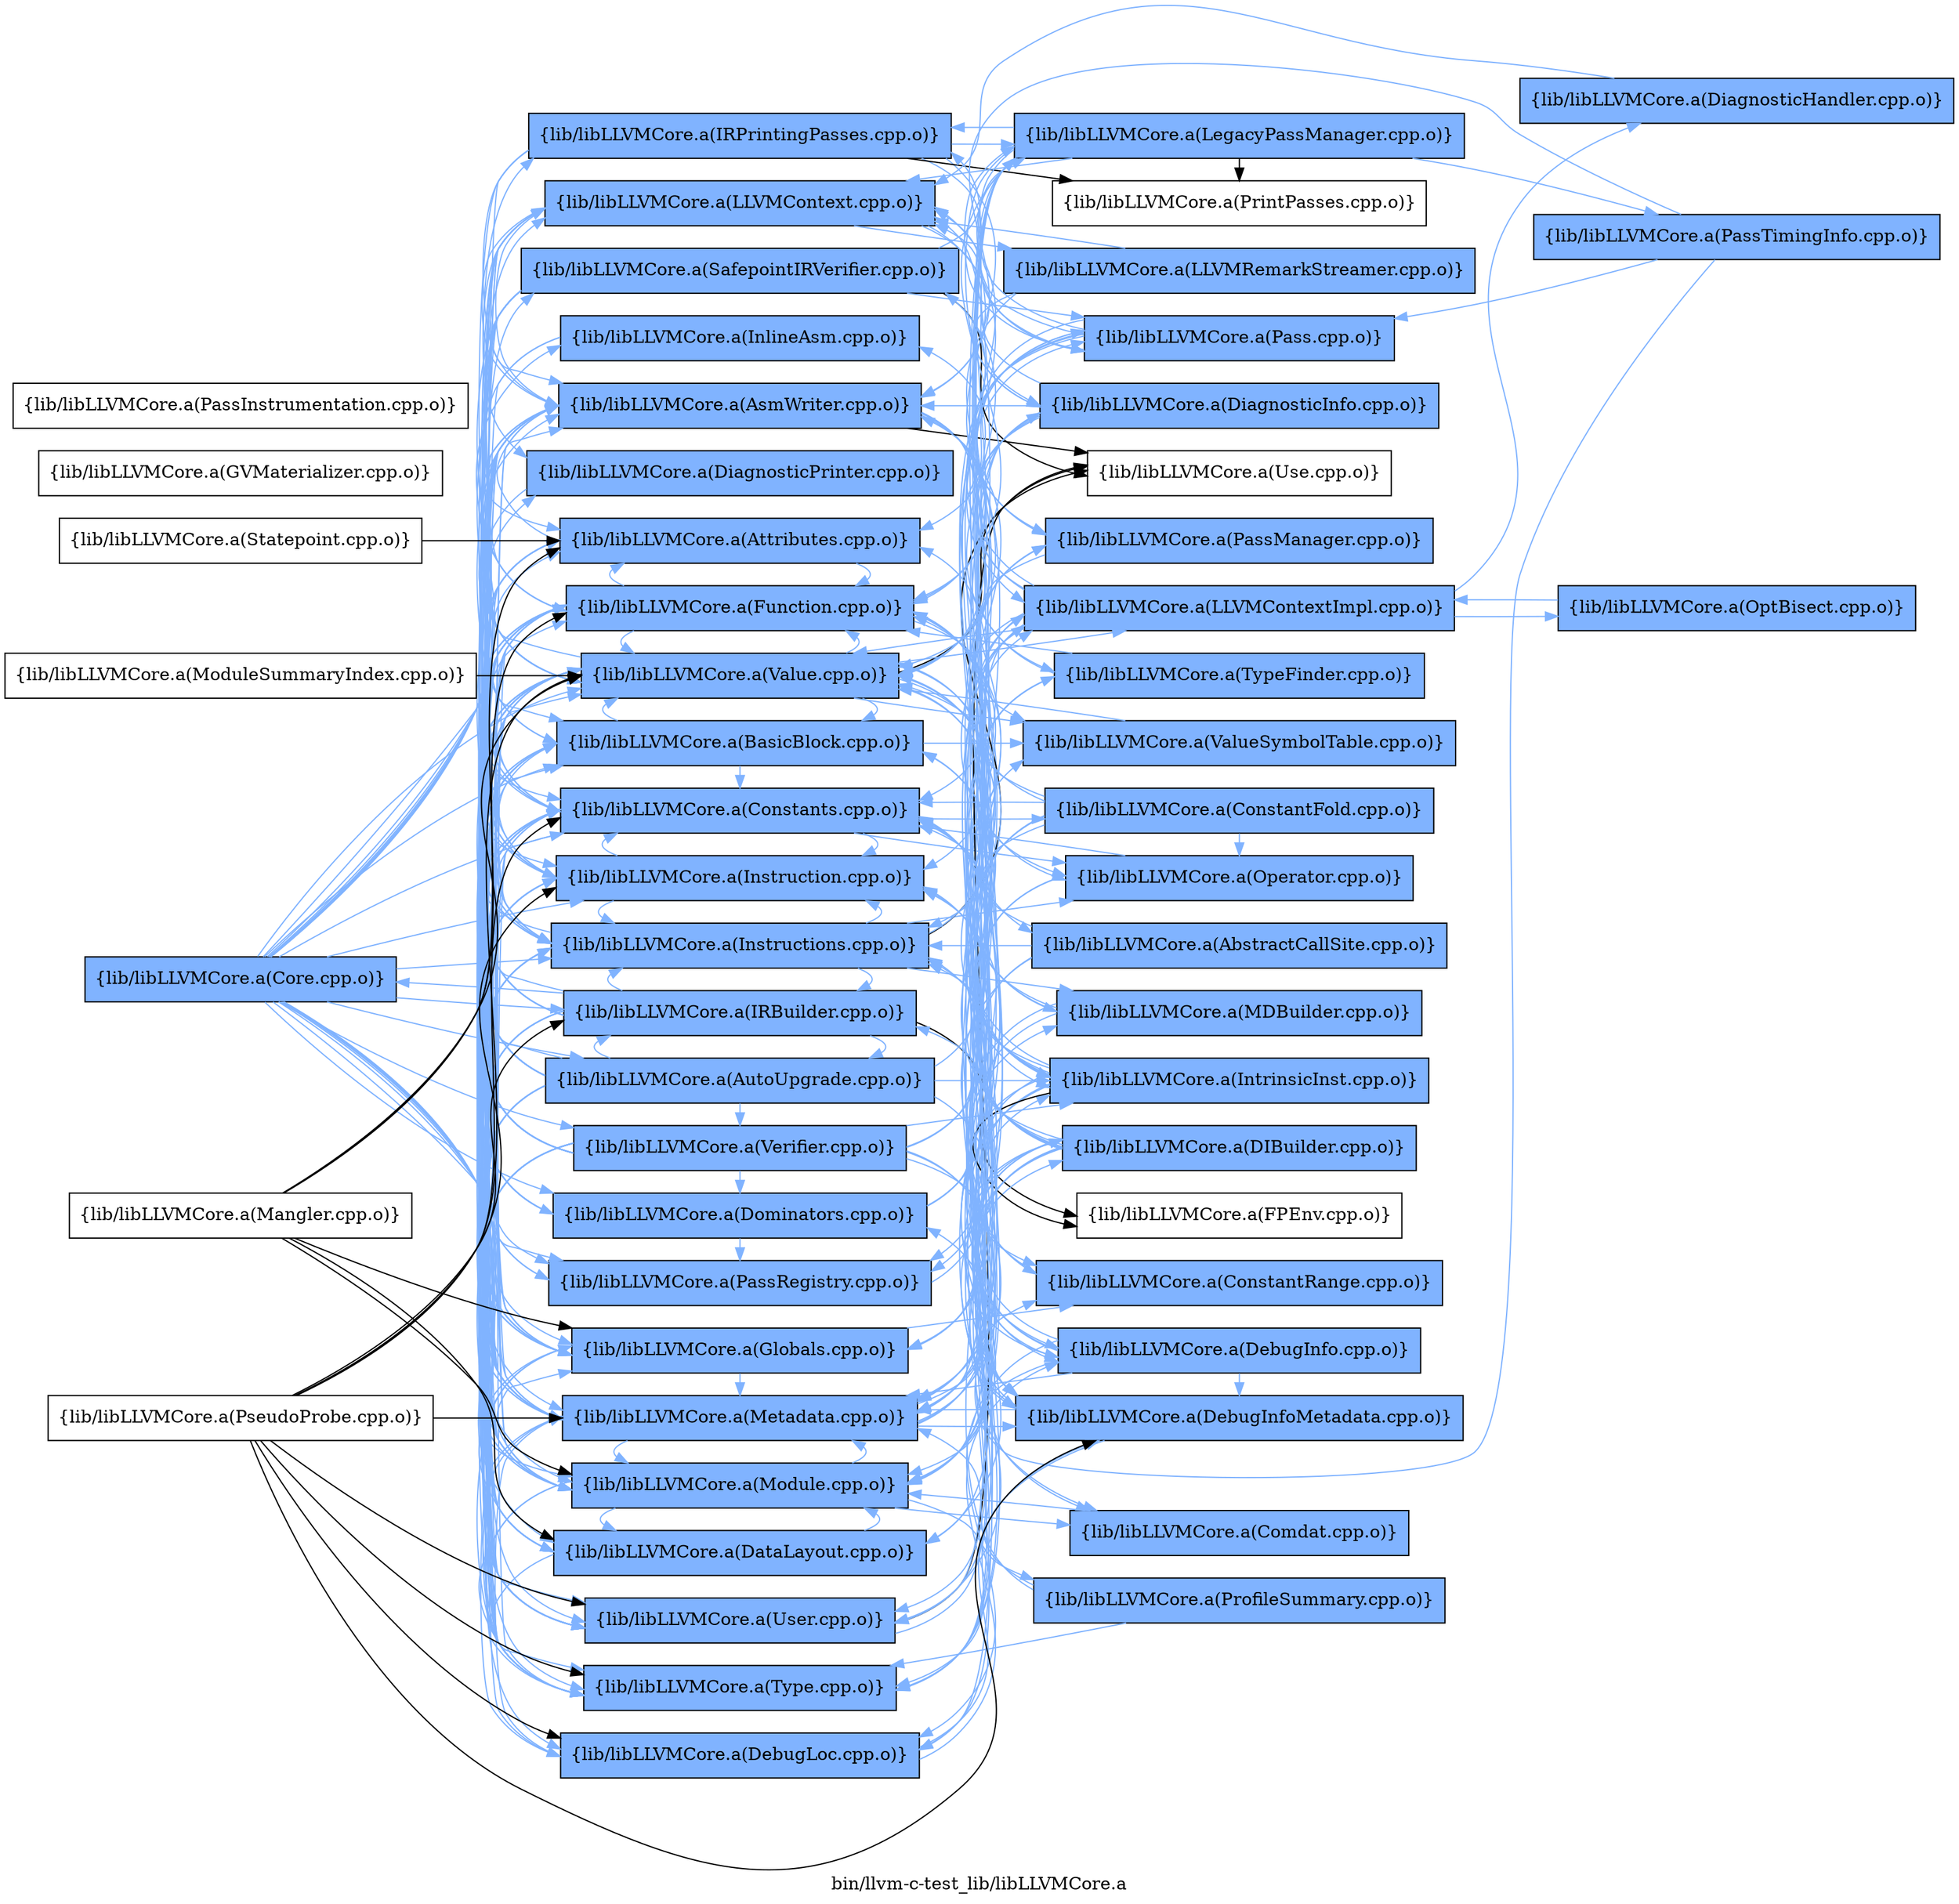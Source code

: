 digraph "bin/llvm-c-test_lib/libLLVMCore.a" {
	label="bin/llvm-c-test_lib/libLLVMCore.a";
	rankdir=LR;
	{ rank=same; Node0x559ef4e661f8;  }
	{ rank=same; Node0x559ef4e68ea8; Node0x559ef4e69088; Node0x559ef4e675f8; Node0x559ef4e67698; Node0x559ef4e66b58; Node0x559ef4e66428; Node0x559ef4e65b18; Node0x559ef4e645d8; Node0x559ef4e64268; Node0x559ef4e62198; Node0x559ef4e6ca08; Node0x559ef4e6cd28; Node0x559ef4e6b478; Node0x559ef4e6c1e8; Node0x559ef4e69b78; Node0x559ef4e6a7f8; Node0x559ef4e5eef8; Node0x559ef4e616a8; Node0x559ef4e60988; Node0x559ef4e6afc8; Node0x559ef4e69768; Node0x559ef4e68818; Node0x559ef4e675a8; Node0x559ef4e605c8; Node0x559ef4e62008;  }
	{ rank=same; Node0x559ef4e68318; Node0x559ef4e65ed8; Node0x559ef4e64e98; Node0x559ef4e6aac8; Node0x559ef4e5f218; Node0x559ef4e68458; Node0x559ef4e67c88; Node0x559ef4e67008; Node0x559ef4e63e58; Node0x559ef4e5fb78; Node0x559ef4e67d78; Node0x559ef4e61a18; Node0x559ef4e5e778; Node0x559ef4e6c008; Node0x559ef4e6dfe8; Node0x559ef4e60de8; Node0x559ef4e6b0b8; Node0x559ef4e6a258; Node0x559ef4e62f58; Node0x559ef4e62828; Node0x559ef4e64b28; Node0x559ef4e68f98;  }
	{ rank=same; Node0x559ef4e661f8;  }
	{ rank=same; Node0x559ef4e68ea8; Node0x559ef4e69088; Node0x559ef4e675f8; Node0x559ef4e67698; Node0x559ef4e66b58; Node0x559ef4e66428; Node0x559ef4e65b18; Node0x559ef4e645d8; Node0x559ef4e64268; Node0x559ef4e62198; Node0x559ef4e6ca08; Node0x559ef4e6cd28; Node0x559ef4e6b478; Node0x559ef4e6c1e8; Node0x559ef4e69b78; Node0x559ef4e6a7f8; Node0x559ef4e5eef8; Node0x559ef4e616a8; Node0x559ef4e60988; Node0x559ef4e6afc8; Node0x559ef4e69768; Node0x559ef4e68818; Node0x559ef4e675a8; Node0x559ef4e605c8; Node0x559ef4e62008;  }
	{ rank=same; Node0x559ef4e68318; Node0x559ef4e65ed8; Node0x559ef4e64e98; Node0x559ef4e6aac8; Node0x559ef4e5f218; Node0x559ef4e68458; Node0x559ef4e67c88; Node0x559ef4e67008; Node0x559ef4e63e58; Node0x559ef4e5fb78; Node0x559ef4e67d78; Node0x559ef4e61a18; Node0x559ef4e5e778; Node0x559ef4e6c008; Node0x559ef4e6dfe8; Node0x559ef4e60de8; Node0x559ef4e6b0b8; Node0x559ef4e6a258; Node0x559ef4e62f58; Node0x559ef4e62828; Node0x559ef4e64b28; Node0x559ef4e68f98;  }

	Node0x559ef4e661f8 [shape=record,shape=box,group=1,style=filled,fillcolor="0.600000 0.5 1",label="{lib/libLLVMCore.a(Core.cpp.o)}"];
	Node0x559ef4e661f8 -> Node0x559ef4e68ea8[color="0.600000 0.5 1"];
	Node0x559ef4e661f8 -> Node0x559ef4e69088[color="0.600000 0.5 1"];
	Node0x559ef4e661f8 -> Node0x559ef4e675f8[color="0.600000 0.5 1"];
	Node0x559ef4e661f8 -> Node0x559ef4e67698[color="0.600000 0.5 1"];
	Node0x559ef4e661f8 -> Node0x559ef4e66b58[color="0.600000 0.5 1"];
	Node0x559ef4e661f8 -> Node0x559ef4e66428[color="0.600000 0.5 1"];
	Node0x559ef4e661f8 -> Node0x559ef4e65b18[color="0.600000 0.5 1"];
	Node0x559ef4e661f8 -> Node0x559ef4e645d8[color="0.600000 0.5 1"];
	Node0x559ef4e661f8 -> Node0x559ef4e64268[color="0.600000 0.5 1"];
	Node0x559ef4e661f8 -> Node0x559ef4e62198[color="0.600000 0.5 1"];
	Node0x559ef4e661f8 -> Node0x559ef4e6ca08[color="0.600000 0.5 1"];
	Node0x559ef4e661f8 -> Node0x559ef4e6cd28[color="0.600000 0.5 1"];
	Node0x559ef4e661f8 -> Node0x559ef4e6b478[color="0.600000 0.5 1"];
	Node0x559ef4e661f8 -> Node0x559ef4e6c1e8[color="0.600000 0.5 1"];
	Node0x559ef4e661f8 -> Node0x559ef4e69b78[color="0.600000 0.5 1"];
	Node0x559ef4e661f8 -> Node0x559ef4e6a7f8[color="0.600000 0.5 1"];
	Node0x559ef4e661f8 -> Node0x559ef4e5eef8[color="0.600000 0.5 1"];
	Node0x559ef4e661f8 -> Node0x559ef4e616a8[color="0.600000 0.5 1"];
	Node0x559ef4e661f8 -> Node0x559ef4e60988[color="0.600000 0.5 1"];
	Node0x559ef4e661f8 -> Node0x559ef4e6afc8[color="0.600000 0.5 1"];
	Node0x559ef4e661f8 -> Node0x559ef4e69768[color="0.600000 0.5 1"];
	Node0x559ef4e661f8 -> Node0x559ef4e68818[color="0.600000 0.5 1"];
	Node0x559ef4e661f8 -> Node0x559ef4e675a8[color="0.600000 0.5 1"];
	Node0x559ef4e661f8 -> Node0x559ef4e605c8[color="0.600000 0.5 1"];
	Node0x559ef4e661f8 -> Node0x559ef4e62008[color="0.600000 0.5 1"];
	Node0x559ef4e67008 [shape=record,shape=box,group=1,style=filled,fillcolor="0.600000 0.5 1",label="{lib/libLLVMCore.a(DebugInfo.cpp.o)}"];
	Node0x559ef4e67008 -> Node0x559ef4e64b28[color="0.600000 0.5 1"];
	Node0x559ef4e67008 -> Node0x559ef4e64e98[color="0.600000 0.5 1"];
	Node0x559ef4e67008 -> Node0x559ef4e65b18[color="0.600000 0.5 1"];
	Node0x559ef4e67008 -> Node0x559ef4e62198[color="0.600000 0.5 1"];
	Node0x559ef4e67008 -> Node0x559ef4e69b78[color="0.600000 0.5 1"];
	Node0x559ef4e67008 -> Node0x559ef4e616a8[color="0.600000 0.5 1"];
	Node0x559ef4e67008 -> Node0x559ef4e60988[color="0.600000 0.5 1"];
	Node0x559ef4e67008 -> Node0x559ef4e605c8[color="0.600000 0.5 1"];
	Node0x559ef4e68ea8 [shape=record,shape=box,group=1,style=filled,fillcolor="0.600000 0.5 1",label="{lib/libLLVMCore.a(Attributes.cpp.o)}"];
	Node0x559ef4e68ea8 -> Node0x559ef4e69088[color="0.600000 0.5 1"];
	Node0x559ef4e68ea8 -> Node0x559ef4e62198[color="0.600000 0.5 1"];
	Node0x559ef4e66b58 [shape=record,shape=box,group=1,style=filled,fillcolor="0.600000 0.5 1",label="{lib/libLLVMCore.a(Constants.cpp.o)}"];
	Node0x559ef4e66b58 -> Node0x559ef4e67d78[color="0.600000 0.5 1"];
	Node0x559ef4e66b58 -> Node0x559ef4e62198[color="0.600000 0.5 1"];
	Node0x559ef4e66b58 -> Node0x559ef4e6ca08[color="0.600000 0.5 1"];
	Node0x559ef4e66b58 -> Node0x559ef4e69b78[color="0.600000 0.5 1"];
	Node0x559ef4e66b58 -> Node0x559ef4e6a7f8[color="0.600000 0.5 1"];
	Node0x559ef4e66b58 -> Node0x559ef4e5f218[color="0.600000 0.5 1"];
	Node0x559ef4e66b58 -> Node0x559ef4e68818[color="0.600000 0.5 1"];
	Node0x559ef4e66b58 -> Node0x559ef4e675a8[color="0.600000 0.5 1"];
	Node0x559ef4e66b58 -> Node0x559ef4e605c8[color="0.600000 0.5 1"];
	Node0x559ef4e66428 [shape=record,shape=box,group=1,style=filled,fillcolor="0.600000 0.5 1",label="{lib/libLLVMCore.a(DataLayout.cpp.o)}"];
	Node0x559ef4e66428 -> Node0x559ef4e6ca08[color="0.600000 0.5 1"];
	Node0x559ef4e66428 -> Node0x559ef4e60988[color="0.600000 0.5 1"];
	Node0x559ef4e66428 -> Node0x559ef4e68818[color="0.600000 0.5 1"];
	Node0x559ef4e6a7f8 [shape=record,shape=box,group=1,style=filled,fillcolor="0.600000 0.5 1",label="{lib/libLLVMCore.a(Instructions.cpp.o)}"];
	Node0x559ef4e6a7f8 -> Node0x559ef4e68ea8[color="0.600000 0.5 1"];
	Node0x559ef4e6a7f8 -> Node0x559ef4e67698[color="0.600000 0.5 1"];
	Node0x559ef4e6a7f8 -> Node0x559ef4e66b58[color="0.600000 0.5 1"];
	Node0x559ef4e6a7f8 -> Node0x559ef4e66428[color="0.600000 0.5 1"];
	Node0x559ef4e6a7f8 -> Node0x559ef4e62198[color="0.600000 0.5 1"];
	Node0x559ef4e6a7f8 -> Node0x559ef4e6cd28[color="0.600000 0.5 1"];
	Node0x559ef4e6a7f8 -> Node0x559ef4e69b78[color="0.600000 0.5 1"];
	Node0x559ef4e6a7f8 -> Node0x559ef4e62f58[color="0.600000 0.5 1"];
	Node0x559ef4e6a7f8 -> Node0x559ef4e60de8[color="0.600000 0.5 1"];
	Node0x559ef4e6a7f8 -> Node0x559ef4e616a8[color="0.600000 0.5 1"];
	Node0x559ef4e6a7f8 -> Node0x559ef4e60988[color="0.600000 0.5 1"];
	Node0x559ef4e6a7f8 -> Node0x559ef4e5f218[color="0.600000 0.5 1"];
	Node0x559ef4e6a7f8 -> Node0x559ef4e68818[color="0.600000 0.5 1"];
	Node0x559ef4e6a7f8 -> Node0x559ef4e67c88;
	Node0x559ef4e6a7f8 -> Node0x559ef4e675a8[color="0.600000 0.5 1"];
	Node0x559ef4e6a7f8 -> Node0x559ef4e605c8[color="0.600000 0.5 1"];
	Node0x559ef4e61a18 [shape=record,shape=box,group=1,style=filled,fillcolor="0.600000 0.5 1",label="{lib/libLLVMCore.a(LegacyPassManager.cpp.o)}"];
	Node0x559ef4e61a18 -> Node0x559ef4e69088[color="0.600000 0.5 1"];
	Node0x559ef4e61a18 -> Node0x559ef4e63e58[color="0.600000 0.5 1"];
	Node0x559ef4e61a18 -> Node0x559ef4e62198[color="0.600000 0.5 1"];
	Node0x559ef4e61a18 -> Node0x559ef4e6ca08[color="0.600000 0.5 1"];
	Node0x559ef4e61a18 -> Node0x559ef4e6b478[color="0.600000 0.5 1"];
	Node0x559ef4e61a18 -> Node0x559ef4e5eef8[color="0.600000 0.5 1"];
	Node0x559ef4e61a18 -> Node0x559ef4e60988[color="0.600000 0.5 1"];
	Node0x559ef4e61a18 -> Node0x559ef4e5e778[color="0.600000 0.5 1"];
	Node0x559ef4e61a18 -> Node0x559ef4e6afc8[color="0.600000 0.5 1"];
	Node0x559ef4e61a18 -> Node0x559ef4e6a3e8[color="0.600000 0.5 1"];
	Node0x559ef4e61a18 -> Node0x559ef4e6a258;
	Node0x559ef4e61a18 -> Node0x559ef4e605c8[color="0.600000 0.5 1"];
	Node0x559ef4e60988 [shape=record,shape=box,group=1,style=filled,fillcolor="0.600000 0.5 1",label="{lib/libLLVMCore.a(Module.cpp.o)}"];
	Node0x559ef4e60988 -> Node0x559ef4e69088[color="0.600000 0.5 1"];
	Node0x559ef4e60988 -> Node0x559ef4e68318[color="0.600000 0.5 1"];
	Node0x559ef4e60988 -> Node0x559ef4e66b58[color="0.600000 0.5 1"];
	Node0x559ef4e60988 -> Node0x559ef4e66428[color="0.600000 0.5 1"];
	Node0x559ef4e60988 -> Node0x559ef4e62198[color="0.600000 0.5 1"];
	Node0x559ef4e60988 -> Node0x559ef4e6ca08[color="0.600000 0.5 1"];
	Node0x559ef4e60988 -> Node0x559ef4e5eef8[color="0.600000 0.5 1"];
	Node0x559ef4e60988 -> Node0x559ef4e616a8[color="0.600000 0.5 1"];
	Node0x559ef4e60988 -> Node0x559ef4e68f98[color="0.600000 0.5 1"];
	Node0x559ef4e60988 -> Node0x559ef4e68818[color="0.600000 0.5 1"];
	Node0x559ef4e60988 -> Node0x559ef4e68458[color="0.600000 0.5 1"];
	Node0x559ef4e60988 -> Node0x559ef4e675a8[color="0.600000 0.5 1"];
	Node0x559ef4e60988 -> Node0x559ef4e605c8[color="0.600000 0.5 1"];
	Node0x559ef4e60988 -> Node0x559ef4e5fb78[color="0.600000 0.5 1"];
	Node0x559ef4e5f218 [shape=record,shape=box,group=1,style=filled,fillcolor="0.600000 0.5 1",label="{lib/libLLVMCore.a(Operator.cpp.o)}"];
	Node0x559ef4e5f218 -> Node0x559ef4e66b58[color="0.600000 0.5 1"];
	Node0x559ef4e5f218 -> Node0x559ef4e66428[color="0.600000 0.5 1"];
	Node0x559ef4e5f218 -> Node0x559ef4e68818[color="0.600000 0.5 1"];
	Node0x559ef4e5e778 [shape=record,shape=box,group=1,style=filled,fillcolor="0.600000 0.5 1",label="{lib/libLLVMCore.a(Pass.cpp.o)}"];
	Node0x559ef4e5e778 -> Node0x559ef4e68ea8[color="0.600000 0.5 1"];
	Node0x559ef4e5e778 -> Node0x559ef4e62198[color="0.600000 0.5 1"];
	Node0x559ef4e5e778 -> Node0x559ef4e6b478[color="0.600000 0.5 1"];
	Node0x559ef4e5e778 -> Node0x559ef4e5eef8[color="0.600000 0.5 1"];
	Node0x559ef4e5e778 -> Node0x559ef4e61a18[color="0.600000 0.5 1"];
	Node0x559ef4e5e778 -> Node0x559ef4e6afc8[color="0.600000 0.5 1"];
	Node0x559ef4e5e778 -> Node0x559ef4e605c8[color="0.600000 0.5 1"];
	Node0x559ef4e6afc8 [shape=record,shape=box,group=1,style=filled,fillcolor="0.600000 0.5 1",label="{lib/libLLVMCore.a(PassRegistry.cpp.o)}"];
	Node0x559ef4e6afc8 -> Node0x559ef4e5e778[color="0.600000 0.5 1"];
	Node0x559ef4e68818 [shape=record,shape=box,group=1,style=filled,fillcolor="0.600000 0.5 1",label="{lib/libLLVMCore.a(Type.cpp.o)}"];
	Node0x559ef4e68818 -> Node0x559ef4e66b58[color="0.600000 0.5 1"];
	Node0x559ef4e675a8 [shape=record,shape=box,group=1,style=filled,fillcolor="0.600000 0.5 1",label="{lib/libLLVMCore.a(User.cpp.o)}"];
	Node0x559ef4e675a8 -> Node0x559ef4e6aac8[color="0.600000 0.5 1"];
	Node0x559ef4e675a8 -> Node0x559ef4e67c88;
	Node0x559ef4e605c8 [shape=record,shape=box,group=1,style=filled,fillcolor="0.600000 0.5 1",label="{lib/libLLVMCore.a(Value.cpp.o)}"];
	Node0x559ef4e605c8 -> Node0x559ef4e68ea8[color="0.600000 0.5 1"];
	Node0x559ef4e605c8 -> Node0x559ef4e67698[color="0.600000 0.5 1"];
	Node0x559ef4e605c8 -> Node0x559ef4e66b58[color="0.600000 0.5 1"];
	Node0x559ef4e605c8 -> Node0x559ef4e66428[color="0.600000 0.5 1"];
	Node0x559ef4e605c8 -> Node0x559ef4e67008[color="0.600000 0.5 1"];
	Node0x559ef4e605c8 -> Node0x559ef4e62198[color="0.600000 0.5 1"];
	Node0x559ef4e605c8 -> Node0x559ef4e6ca08[color="0.600000 0.5 1"];
	Node0x559ef4e605c8 -> Node0x559ef4e69b78[color="0.600000 0.5 1"];
	Node0x559ef4e605c8 -> Node0x559ef4e6a7f8[color="0.600000 0.5 1"];
	Node0x559ef4e605c8 -> Node0x559ef4e6aac8[color="0.600000 0.5 1"];
	Node0x559ef4e605c8 -> Node0x559ef4e5eef8[color="0.600000 0.5 1"];
	Node0x559ef4e605c8 -> Node0x559ef4e62f58[color="0.600000 0.5 1"];
	Node0x559ef4e605c8 -> Node0x559ef4e616a8[color="0.600000 0.5 1"];
	Node0x559ef4e605c8 -> Node0x559ef4e5f218[color="0.600000 0.5 1"];
	Node0x559ef4e605c8 -> Node0x559ef4e68818[color="0.600000 0.5 1"];
	Node0x559ef4e605c8 -> Node0x559ef4e67c88;
	Node0x559ef4e605c8 -> Node0x559ef4e675a8[color="0.600000 0.5 1"];
	Node0x559ef4e605c8 -> Node0x559ef4e5fb78[color="0.600000 0.5 1"];
	Node0x559ef4e65b18 [shape=record,shape=box,group=1,style=filled,fillcolor="0.600000 0.5 1",label="{lib/libLLVMCore.a(DebugLoc.cpp.o)}"];
	Node0x559ef4e65b18 -> Node0x559ef4e67008[color="0.600000 0.5 1"];
	Node0x559ef4e65b18 -> Node0x559ef4e64e98[color="0.600000 0.5 1"];
	Node0x559ef4e65b18 -> Node0x559ef4e616a8[color="0.600000 0.5 1"];
	Node0x559ef4e62198 [shape=record,shape=box,group=1,style=filled,fillcolor="0.600000 0.5 1",label="{lib/libLLVMCore.a(Function.cpp.o)}"];
	Node0x559ef4e62198 -> Node0x559ef4e68ea8[color="0.600000 0.5 1"];
	Node0x559ef4e62198 -> Node0x559ef4e67698[color="0.600000 0.5 1"];
	Node0x559ef4e62198 -> Node0x559ef4e66b58[color="0.600000 0.5 1"];
	Node0x559ef4e62198 -> Node0x559ef4e66428[color="0.600000 0.5 1"];
	Node0x559ef4e62198 -> Node0x559ef4e64e98[color="0.600000 0.5 1"];
	Node0x559ef4e62198 -> Node0x559ef4e6dfe8[color="0.600000 0.5 1"];
	Node0x559ef4e62198 -> Node0x559ef4e6ca08[color="0.600000 0.5 1"];
	Node0x559ef4e62198 -> Node0x559ef4e6a7f8[color="0.600000 0.5 1"];
	Node0x559ef4e62198 -> Node0x559ef4e6aac8[color="0.600000 0.5 1"];
	Node0x559ef4e62198 -> Node0x559ef4e5eef8[color="0.600000 0.5 1"];
	Node0x559ef4e62198 -> Node0x559ef4e60de8[color="0.600000 0.5 1"];
	Node0x559ef4e62198 -> Node0x559ef4e616a8[color="0.600000 0.5 1"];
	Node0x559ef4e62198 -> Node0x559ef4e60988[color="0.600000 0.5 1"];
	Node0x559ef4e62198 -> Node0x559ef4e68818[color="0.600000 0.5 1"];
	Node0x559ef4e62198 -> Node0x559ef4e675a8[color="0.600000 0.5 1"];
	Node0x559ef4e62198 -> Node0x559ef4e605c8[color="0.600000 0.5 1"];
	Node0x559ef4e62198 -> Node0x559ef4e5fb78[color="0.600000 0.5 1"];
	Node0x559ef4e6cd28 [shape=record,shape=box,group=1,style=filled,fillcolor="0.600000 0.5 1",label="{lib/libLLVMCore.a(IRBuilder.cpp.o)}"];
	Node0x559ef4e6cd28 -> Node0x559ef4e68ea8[color="0.600000 0.5 1"];
	Node0x559ef4e6cd28 -> Node0x559ef4e675f8[color="0.600000 0.5 1"];
	Node0x559ef4e6cd28 -> Node0x559ef4e67698[color="0.600000 0.5 1"];
	Node0x559ef4e6cd28 -> Node0x559ef4e66b58[color="0.600000 0.5 1"];
	Node0x559ef4e6cd28 -> Node0x559ef4e661f8[color="0.600000 0.5 1"];
	Node0x559ef4e6cd28 -> Node0x559ef4e66428[color="0.600000 0.5 1"];
	Node0x559ef4e6cd28 -> Node0x559ef4e62198[color="0.600000 0.5 1"];
	Node0x559ef4e6cd28 -> Node0x559ef4e6ca08[color="0.600000 0.5 1"];
	Node0x559ef4e6cd28 -> Node0x559ef4e6b0b8;
	Node0x559ef4e6cd28 -> Node0x559ef4e69b78[color="0.600000 0.5 1"];
	Node0x559ef4e6cd28 -> Node0x559ef4e6a7f8[color="0.600000 0.5 1"];
	Node0x559ef4e6cd28 -> Node0x559ef4e616a8[color="0.600000 0.5 1"];
	Node0x559ef4e6cd28 -> Node0x559ef4e68818[color="0.600000 0.5 1"];
	Node0x559ef4e6cd28 -> Node0x559ef4e675a8[color="0.600000 0.5 1"];
	Node0x559ef4e6cd28 -> Node0x559ef4e605c8[color="0.600000 0.5 1"];
	Node0x559ef4e69b78 [shape=record,shape=box,group=1,style=filled,fillcolor="0.600000 0.5 1",label="{lib/libLLVMCore.a(Instruction.cpp.o)}"];
	Node0x559ef4e69b78 -> Node0x559ef4e68ea8[color="0.600000 0.5 1"];
	Node0x559ef4e69b78 -> Node0x559ef4e67698[color="0.600000 0.5 1"];
	Node0x559ef4e69b78 -> Node0x559ef4e66b58[color="0.600000 0.5 1"];
	Node0x559ef4e69b78 -> Node0x559ef4e6a7f8[color="0.600000 0.5 1"];
	Node0x559ef4e69b78 -> Node0x559ef4e616a8[color="0.600000 0.5 1"];
	Node0x559ef4e69b78 -> Node0x559ef4e675a8[color="0.600000 0.5 1"];
	Node0x559ef4e69b78 -> Node0x559ef4e605c8[color="0.600000 0.5 1"];
	Node0x559ef4e616a8 [shape=record,shape=box,group=1,style=filled,fillcolor="0.600000 0.5 1",label="{lib/libLLVMCore.a(Metadata.cpp.o)}"];
	Node0x559ef4e616a8 -> Node0x559ef4e69088[color="0.600000 0.5 1"];
	Node0x559ef4e616a8 -> Node0x559ef4e65ed8[color="0.600000 0.5 1"];
	Node0x559ef4e616a8 -> Node0x559ef4e66b58[color="0.600000 0.5 1"];
	Node0x559ef4e616a8 -> Node0x559ef4e64b28[color="0.600000 0.5 1"];
	Node0x559ef4e616a8 -> Node0x559ef4e64e98[color="0.600000 0.5 1"];
	Node0x559ef4e616a8 -> Node0x559ef4e65b18[color="0.600000 0.5 1"];
	Node0x559ef4e616a8 -> Node0x559ef4e5eef8[color="0.600000 0.5 1"];
	Node0x559ef4e616a8 -> Node0x559ef4e62f58[color="0.600000 0.5 1"];
	Node0x559ef4e616a8 -> Node0x559ef4e60de8[color="0.600000 0.5 1"];
	Node0x559ef4e616a8 -> Node0x559ef4e60988[color="0.600000 0.5 1"];
	Node0x559ef4e616a8 -> Node0x559ef4e68818[color="0.600000 0.5 1"];
	Node0x559ef4e616a8 -> Node0x559ef4e605c8[color="0.600000 0.5 1"];
	Node0x559ef4e67698 [shape=record,shape=box,group=1,style=filled,fillcolor="0.600000 0.5 1",label="{lib/libLLVMCore.a(BasicBlock.cpp.o)}"];
	Node0x559ef4e67698 -> Node0x559ef4e66b58[color="0.600000 0.5 1"];
	Node0x559ef4e67698 -> Node0x559ef4e69b78[color="0.600000 0.5 1"];
	Node0x559ef4e67698 -> Node0x559ef4e6a7f8[color="0.600000 0.5 1"];
	Node0x559ef4e67698 -> Node0x559ef4e616a8[color="0.600000 0.5 1"];
	Node0x559ef4e67698 -> Node0x559ef4e68818[color="0.600000 0.5 1"];
	Node0x559ef4e67698 -> Node0x559ef4e675a8[color="0.600000 0.5 1"];
	Node0x559ef4e67698 -> Node0x559ef4e605c8[color="0.600000 0.5 1"];
	Node0x559ef4e67698 -> Node0x559ef4e5fb78[color="0.600000 0.5 1"];
	Node0x559ef4e63e58 [shape=record,shape=box,group=1,style=filled,fillcolor="0.600000 0.5 1",label="{lib/libLLVMCore.a(DiagnosticInfo.cpp.o)}"];
	Node0x559ef4e63e58 -> Node0x559ef4e69088[color="0.600000 0.5 1"];
	Node0x559ef4e63e58 -> Node0x559ef4e65b18[color="0.600000 0.5 1"];
	Node0x559ef4e63e58 -> Node0x559ef4e62198[color="0.600000 0.5 1"];
	Node0x559ef4e63e58 -> Node0x559ef4e69b78[color="0.600000 0.5 1"];
	Node0x559ef4e63e58 -> Node0x559ef4e5eef8[color="0.600000 0.5 1"];
	Node0x559ef4e63e58 -> Node0x559ef4e616a8[color="0.600000 0.5 1"];
	Node0x559ef4e63e58 -> Node0x559ef4e605c8[color="0.600000 0.5 1"];
	Node0x559ef4e6ca08 [shape=record,shape=box,group=1,style=filled,fillcolor="0.600000 0.5 1",label="{lib/libLLVMCore.a(Globals.cpp.o)}"];
	Node0x559ef4e6ca08 -> Node0x559ef4e65ed8[color="0.600000 0.5 1"];
	Node0x559ef4e6ca08 -> Node0x559ef4e66b58[color="0.600000 0.5 1"];
	Node0x559ef4e6ca08 -> Node0x559ef4e62198[color="0.600000 0.5 1"];
	Node0x559ef4e6ca08 -> Node0x559ef4e616a8[color="0.600000 0.5 1"];
	Node0x559ef4e6ca08 -> Node0x559ef4e60988[color="0.600000 0.5 1"];
	Node0x559ef4e6ca08 -> Node0x559ef4e68818[color="0.600000 0.5 1"];
	Node0x559ef4e6ca08 -> Node0x559ef4e675a8[color="0.600000 0.5 1"];
	Node0x559ef4e6ca08 -> Node0x559ef4e605c8[color="0.600000 0.5 1"];
	Node0x559ef4e6c1e8 [shape=record,shape=box,group=1,style=filled,fillcolor="0.600000 0.5 1",label="{lib/libLLVMCore.a(InlineAsm.cpp.o)}"];
	Node0x559ef4e6c1e8 -> Node0x559ef4e68818[color="0.600000 0.5 1"];
	Node0x559ef4e6c1e8 -> Node0x559ef4e605c8[color="0.600000 0.5 1"];
	Node0x559ef4e5eef8 [shape=record,shape=box,group=1,style=filled,fillcolor="0.600000 0.5 1",label="{lib/libLLVMCore.a(LLVMContext.cpp.o)}"];
	Node0x559ef4e5eef8 -> Node0x559ef4e69088[color="0.600000 0.5 1"];
	Node0x559ef4e5eef8 -> Node0x559ef4e63e58[color="0.600000 0.5 1"];
	Node0x559ef4e5eef8 -> Node0x559ef4e645d8[color="0.600000 0.5 1"];
	Node0x559ef4e5eef8 -> Node0x559ef4e62f58[color="0.600000 0.5 1"];
	Node0x559ef4e5eef8 -> Node0x559ef4e62828[color="0.600000 0.5 1"];
	Node0x559ef4e6aac8 [shape=record,shape=box,group=1,style=filled,fillcolor="0.600000 0.5 1",label="{lib/libLLVMCore.a(IntrinsicInst.cpp.o)}"];
	Node0x559ef4e6aac8 -> Node0x559ef4e67698[color="0.600000 0.5 1"];
	Node0x559ef4e6aac8 -> Node0x559ef4e66b58[color="0.600000 0.5 1"];
	Node0x559ef4e6aac8 -> Node0x559ef4e66428[color="0.600000 0.5 1"];
	Node0x559ef4e6aac8 -> Node0x559ef4e64e98[color="0.600000 0.5 1"];
	Node0x559ef4e6aac8 -> Node0x559ef4e6b0b8;
	Node0x559ef4e6aac8 -> Node0x559ef4e69b78[color="0.600000 0.5 1"];
	Node0x559ef4e6aac8 -> Node0x559ef4e6a7f8[color="0.600000 0.5 1"];
	Node0x559ef4e6aac8 -> Node0x559ef4e616a8[color="0.600000 0.5 1"];
	Node0x559ef4e6aac8 -> Node0x559ef4e60988[color="0.600000 0.5 1"];
	Node0x559ef4e6aac8 -> Node0x559ef4e68818[color="0.600000 0.5 1"];
	Node0x559ef4e6aac8 -> Node0x559ef4e675a8[color="0.600000 0.5 1"];
	Node0x559ef4e6aac8 -> Node0x559ef4e605c8[color="0.600000 0.5 1"];
	Node0x559ef4e65ed8 [shape=record,shape=box,group=1,style=filled,fillcolor="0.600000 0.5 1",label="{lib/libLLVMCore.a(ConstantRange.cpp.o)}"];
	Node0x559ef4e65ed8 -> Node0x559ef4e6a7f8[color="0.600000 0.5 1"];
	Node0x559ef4e64e98 [shape=record,shape=box,group=1,style=filled,fillcolor="0.600000 0.5 1",label="{lib/libLLVMCore.a(DebugInfoMetadata.cpp.o)}"];
	Node0x559ef4e64e98 -> Node0x559ef4e66b58[color="0.600000 0.5 1"];
	Node0x559ef4e64e98 -> Node0x559ef4e5eef8[color="0.600000 0.5 1"];
	Node0x559ef4e64e98 -> Node0x559ef4e62f58[color="0.600000 0.5 1"];
	Node0x559ef4e64e98 -> Node0x559ef4e616a8[color="0.600000 0.5 1"];
	Node0x559ef4e64e98 -> Node0x559ef4e68818[color="0.600000 0.5 1"];
	Node0x559ef4e64268 [shape=record,shape=box,group=1,style=filled,fillcolor="0.600000 0.5 1",label="{lib/libLLVMCore.a(Dominators.cpp.o)}"];
	Node0x559ef4e64268 -> Node0x559ef4e69088[color="0.600000 0.5 1"];
	Node0x559ef4e64268 -> Node0x559ef4e67698[color="0.600000 0.5 1"];
	Node0x559ef4e64268 -> Node0x559ef4e69b78[color="0.600000 0.5 1"];
	Node0x559ef4e64268 -> Node0x559ef4e61a18[color="0.600000 0.5 1"];
	Node0x559ef4e64268 -> Node0x559ef4e5e778[color="0.600000 0.5 1"];
	Node0x559ef4e64268 -> Node0x559ef4e6c008[color="0.600000 0.5 1"];
	Node0x559ef4e64268 -> Node0x559ef4e6afc8[color="0.600000 0.5 1"];
	Node0x559ef4e64268 -> Node0x559ef4e605c8[color="0.600000 0.5 1"];
	Node0x559ef4e67c88 [shape=record,shape=box,group=0,label="{lib/libLLVMCore.a(Use.cpp.o)}"];
	Node0x559ef4e675f8 [shape=record,shape=box,group=1,style=filled,fillcolor="0.600000 0.5 1",label="{lib/libLLVMCore.a(AutoUpgrade.cpp.o)}"];
	Node0x559ef4e675f8 -> Node0x559ef4e68ea8[color="0.600000 0.5 1"];
	Node0x559ef4e675f8 -> Node0x559ef4e69088[color="0.600000 0.5 1"];
	Node0x559ef4e675f8 -> Node0x559ef4e67698[color="0.600000 0.5 1"];
	Node0x559ef4e675f8 -> Node0x559ef4e66b58[color="0.600000 0.5 1"];
	Node0x559ef4e675f8 -> Node0x559ef4e66428[color="0.600000 0.5 1"];
	Node0x559ef4e675f8 -> Node0x559ef4e67008[color="0.600000 0.5 1"];
	Node0x559ef4e675f8 -> Node0x559ef4e63e58[color="0.600000 0.5 1"];
	Node0x559ef4e675f8 -> Node0x559ef4e62198[color="0.600000 0.5 1"];
	Node0x559ef4e675f8 -> Node0x559ef4e6ca08[color="0.600000 0.5 1"];
	Node0x559ef4e675f8 -> Node0x559ef4e6cd28[color="0.600000 0.5 1"];
	Node0x559ef4e675f8 -> Node0x559ef4e69b78[color="0.600000 0.5 1"];
	Node0x559ef4e675f8 -> Node0x559ef4e6a7f8[color="0.600000 0.5 1"];
	Node0x559ef4e675f8 -> Node0x559ef4e6aac8[color="0.600000 0.5 1"];
	Node0x559ef4e675f8 -> Node0x559ef4e5eef8[color="0.600000 0.5 1"];
	Node0x559ef4e675f8 -> Node0x559ef4e616a8[color="0.600000 0.5 1"];
	Node0x559ef4e675f8 -> Node0x559ef4e60988[color="0.600000 0.5 1"];
	Node0x559ef4e675f8 -> Node0x559ef4e68818[color="0.600000 0.5 1"];
	Node0x559ef4e675f8 -> Node0x559ef4e675a8[color="0.600000 0.5 1"];
	Node0x559ef4e675f8 -> Node0x559ef4e605c8[color="0.600000 0.5 1"];
	Node0x559ef4e675f8 -> Node0x559ef4e62008[color="0.600000 0.5 1"];
	Node0x559ef4e6e628 [shape=record,shape=box,group=0,label="{lib/libLLVMCore.a(GVMaterializer.cpp.o)}"];
	Node0x559ef4e62008 [shape=record,shape=box,group=1,style=filled,fillcolor="0.600000 0.5 1",label="{lib/libLLVMCore.a(Verifier.cpp.o)}"];
	Node0x559ef4e62008 -> Node0x559ef4e68ea8[color="0.600000 0.5 1"];
	Node0x559ef4e62008 -> Node0x559ef4e69088[color="0.600000 0.5 1"];
	Node0x559ef4e62008 -> Node0x559ef4e67698[color="0.600000 0.5 1"];
	Node0x559ef4e62008 -> Node0x559ef4e68318[color="0.600000 0.5 1"];
	Node0x559ef4e62008 -> Node0x559ef4e65ed8[color="0.600000 0.5 1"];
	Node0x559ef4e62008 -> Node0x559ef4e66b58[color="0.600000 0.5 1"];
	Node0x559ef4e62008 -> Node0x559ef4e66428[color="0.600000 0.5 1"];
	Node0x559ef4e62008 -> Node0x559ef4e64e98[color="0.600000 0.5 1"];
	Node0x559ef4e62008 -> Node0x559ef4e65b18[color="0.600000 0.5 1"];
	Node0x559ef4e62008 -> Node0x559ef4e64268[color="0.600000 0.5 1"];
	Node0x559ef4e62008 -> Node0x559ef4e62198[color="0.600000 0.5 1"];
	Node0x559ef4e62008 -> Node0x559ef4e6ca08[color="0.600000 0.5 1"];
	Node0x559ef4e62008 -> Node0x559ef4e69b78[color="0.600000 0.5 1"];
	Node0x559ef4e62008 -> Node0x559ef4e6a7f8[color="0.600000 0.5 1"];
	Node0x559ef4e62008 -> Node0x559ef4e6aac8[color="0.600000 0.5 1"];
	Node0x559ef4e62008 -> Node0x559ef4e5eef8[color="0.600000 0.5 1"];
	Node0x559ef4e62008 -> Node0x559ef4e61a18[color="0.600000 0.5 1"];
	Node0x559ef4e62008 -> Node0x559ef4e616a8[color="0.600000 0.5 1"];
	Node0x559ef4e62008 -> Node0x559ef4e60988[color="0.600000 0.5 1"];
	Node0x559ef4e62008 -> Node0x559ef4e5e778[color="0.600000 0.5 1"];
	Node0x559ef4e62008 -> Node0x559ef4e6c008[color="0.600000 0.5 1"];
	Node0x559ef4e62008 -> Node0x559ef4e6afc8[color="0.600000 0.5 1"];
	Node0x559ef4e62008 -> Node0x559ef4e68818[color="0.600000 0.5 1"];
	Node0x559ef4e62008 -> Node0x559ef4e675a8[color="0.600000 0.5 1"];
	Node0x559ef4e62008 -> Node0x559ef4e605c8[color="0.600000 0.5 1"];
	Node0x559ef4e69088 [shape=record,shape=box,group=1,style=filled,fillcolor="0.600000 0.5 1",label="{lib/libLLVMCore.a(AsmWriter.cpp.o)}"];
	Node0x559ef4e69088 -> Node0x559ef4e68ea8[color="0.600000 0.5 1"];
	Node0x559ef4e69088 -> Node0x559ef4e67698[color="0.600000 0.5 1"];
	Node0x559ef4e69088 -> Node0x559ef4e68318[color="0.600000 0.5 1"];
	Node0x559ef4e69088 -> Node0x559ef4e65ed8[color="0.600000 0.5 1"];
	Node0x559ef4e69088 -> Node0x559ef4e66b58[color="0.600000 0.5 1"];
	Node0x559ef4e69088 -> Node0x559ef4e64e98[color="0.600000 0.5 1"];
	Node0x559ef4e69088 -> Node0x559ef4e62198[color="0.600000 0.5 1"];
	Node0x559ef4e69088 -> Node0x559ef4e6ca08[color="0.600000 0.5 1"];
	Node0x559ef4e69088 -> Node0x559ef4e69b78[color="0.600000 0.5 1"];
	Node0x559ef4e69088 -> Node0x559ef4e6a7f8[color="0.600000 0.5 1"];
	Node0x559ef4e69088 -> Node0x559ef4e6aac8[color="0.600000 0.5 1"];
	Node0x559ef4e69088 -> Node0x559ef4e5eef8[color="0.600000 0.5 1"];
	Node0x559ef4e69088 -> Node0x559ef4e616a8[color="0.600000 0.5 1"];
	Node0x559ef4e69088 -> Node0x559ef4e60988[color="0.600000 0.5 1"];
	Node0x559ef4e69088 -> Node0x559ef4e5f218[color="0.600000 0.5 1"];
	Node0x559ef4e69088 -> Node0x559ef4e68818[color="0.600000 0.5 1"];
	Node0x559ef4e69088 -> Node0x559ef4e68458[color="0.600000 0.5 1"];
	Node0x559ef4e69088 -> Node0x559ef4e67c88;
	Node0x559ef4e69088 -> Node0x559ef4e675a8[color="0.600000 0.5 1"];
	Node0x559ef4e69088 -> Node0x559ef4e605c8[color="0.600000 0.5 1"];
	Node0x559ef4e68318 [shape=record,shape=box,group=1,style=filled,fillcolor="0.600000 0.5 1",label="{lib/libLLVMCore.a(Comdat.cpp.o)}"];
	Node0x559ef4e68318 -> Node0x559ef4e60988[color="0.600000 0.5 1"];
	Node0x559ef4e68458 [shape=record,shape=box,group=1,style=filled,fillcolor="0.600000 0.5 1",label="{lib/libLLVMCore.a(TypeFinder.cpp.o)}"];
	Node0x559ef4e68458 -> Node0x559ef4e62198[color="0.600000 0.5 1"];
	Node0x559ef4e68458 -> Node0x559ef4e6ca08[color="0.600000 0.5 1"];
	Node0x559ef4e68458 -> Node0x559ef4e616a8[color="0.600000 0.5 1"];
	Node0x559ef4e68458 -> Node0x559ef4e69768[color="0.600000 0.5 1"];
	Node0x559ef4e5fb78 [shape=record,shape=box,group=1,style=filled,fillcolor="0.600000 0.5 1",label="{lib/libLLVMCore.a(ValueSymbolTable.cpp.o)}"];
	Node0x559ef4e5fb78 -> Node0x559ef4e605c8[color="0.600000 0.5 1"];
	Node0x559ef4e67d78 [shape=record,shape=box,group=1,style=filled,fillcolor="0.600000 0.5 1",label="{lib/libLLVMCore.a(ConstantFold.cpp.o)}"];
	Node0x559ef4e67d78 -> Node0x559ef4e66b58[color="0.600000 0.5 1"];
	Node0x559ef4e67d78 -> Node0x559ef4e62198[color="0.600000 0.5 1"];
	Node0x559ef4e67d78 -> Node0x559ef4e6ca08[color="0.600000 0.5 1"];
	Node0x559ef4e67d78 -> Node0x559ef4e6a7f8[color="0.600000 0.5 1"];
	Node0x559ef4e67d78 -> Node0x559ef4e60988[color="0.600000 0.5 1"];
	Node0x559ef4e67d78 -> Node0x559ef4e5f218[color="0.600000 0.5 1"];
	Node0x559ef4e67d78 -> Node0x559ef4e68818[color="0.600000 0.5 1"];
	Node0x559ef4e67d78 -> Node0x559ef4e605c8[color="0.600000 0.5 1"];
	Node0x559ef4e645d8 [shape=record,shape=box,group=1,style=filled,fillcolor="0.600000 0.5 1",label="{lib/libLLVMCore.a(DiagnosticPrinter.cpp.o)}"];
	Node0x559ef4e645d8 -> Node0x559ef4e605c8[color="0.600000 0.5 1"];
	Node0x559ef4e6b478 [shape=record,shape=box,group=1,style=filled,fillcolor="0.600000 0.5 1",label="{lib/libLLVMCore.a(IRPrintingPasses.cpp.o)}"];
	Node0x559ef4e6b478 -> Node0x559ef4e69088[color="0.600000 0.5 1"];
	Node0x559ef4e6b478 -> Node0x559ef4e61a18[color="0.600000 0.5 1"];
	Node0x559ef4e6b478 -> Node0x559ef4e5e778[color="0.600000 0.5 1"];
	Node0x559ef4e6b478 -> Node0x559ef4e6c008[color="0.600000 0.5 1"];
	Node0x559ef4e6b478 -> Node0x559ef4e6afc8[color="0.600000 0.5 1"];
	Node0x559ef4e6b478 -> Node0x559ef4e6a258;
	Node0x559ef4e6b478 -> Node0x559ef4e605c8[color="0.600000 0.5 1"];
	Node0x559ef4e69768 [shape=record,shape=box,group=1,style=filled,fillcolor="0.600000 0.5 1",label="{lib/libLLVMCore.a(SafepointIRVerifier.cpp.o)}"];
	Node0x559ef4e69768 -> Node0x559ef4e69088[color="0.600000 0.5 1"];
	Node0x559ef4e69768 -> Node0x559ef4e67698[color="0.600000 0.5 1"];
	Node0x559ef4e69768 -> Node0x559ef4e66b58[color="0.600000 0.5 1"];
	Node0x559ef4e69768 -> Node0x559ef4e64268[color="0.600000 0.5 1"];
	Node0x559ef4e69768 -> Node0x559ef4e62198[color="0.600000 0.5 1"];
	Node0x559ef4e69768 -> Node0x559ef4e69b78[color="0.600000 0.5 1"];
	Node0x559ef4e69768 -> Node0x559ef4e61a18[color="0.600000 0.5 1"];
	Node0x559ef4e69768 -> Node0x559ef4e5e778[color="0.600000 0.5 1"];
	Node0x559ef4e69768 -> Node0x559ef4e6c008[color="0.600000 0.5 1"];
	Node0x559ef4e69768 -> Node0x559ef4e6afc8[color="0.600000 0.5 1"];
	Node0x559ef4e69768 -> Node0x559ef4e67c88;
	Node0x559ef4e69768 -> Node0x559ef4e605c8[color="0.600000 0.5 1"];
	Node0x559ef4e64b28 [shape=record,shape=box,group=1,style=filled,fillcolor="0.600000 0.5 1",label="{lib/libLLVMCore.a(DIBuilder.cpp.o)}"];
	Node0x559ef4e64b28 -> Node0x559ef4e68ea8[color="0.600000 0.5 1"];
	Node0x559ef4e64b28 -> Node0x559ef4e67698[color="0.600000 0.5 1"];
	Node0x559ef4e64b28 -> Node0x559ef4e66b58[color="0.600000 0.5 1"];
	Node0x559ef4e64b28 -> Node0x559ef4e67008[color="0.600000 0.5 1"];
	Node0x559ef4e64b28 -> Node0x559ef4e64e98[color="0.600000 0.5 1"];
	Node0x559ef4e64b28 -> Node0x559ef4e65b18[color="0.600000 0.5 1"];
	Node0x559ef4e64b28 -> Node0x559ef4e62198[color="0.600000 0.5 1"];
	Node0x559ef4e64b28 -> Node0x559ef4e6cd28[color="0.600000 0.5 1"];
	Node0x559ef4e64b28 -> Node0x559ef4e69b78[color="0.600000 0.5 1"];
	Node0x559ef4e64b28 -> Node0x559ef4e6a7f8[color="0.600000 0.5 1"];
	Node0x559ef4e64b28 -> Node0x559ef4e616a8[color="0.600000 0.5 1"];
	Node0x559ef4e64b28 -> Node0x559ef4e60988[color="0.600000 0.5 1"];
	Node0x559ef4e64b28 -> Node0x559ef4e68818[color="0.600000 0.5 1"];
	Node0x559ef4e64b28 -> Node0x559ef4e675a8[color="0.600000 0.5 1"];
	Node0x559ef4e64b28 -> Node0x559ef4e605c8[color="0.600000 0.5 1"];
	Node0x559ef4e62f58 [shape=record,shape=box,group=1,style=filled,fillcolor="0.600000 0.5 1",label="{lib/libLLVMCore.a(LLVMContextImpl.cpp.o)}"];
	Node0x559ef4e62f58 -> Node0x559ef4e69088[color="0.600000 0.5 1"];
	Node0x559ef4e62f58 -> Node0x559ef4e66b58[color="0.600000 0.5 1"];
	Node0x559ef4e62f58 -> Node0x559ef4e64e98[color="0.600000 0.5 1"];
	Node0x559ef4e62f58 -> Node0x559ef4e6c1e8[color="0.600000 0.5 1"];
	Node0x559ef4e62f58 -> Node0x559ef4e5eef8[color="0.600000 0.5 1"];
	Node0x559ef4e62f58 -> Node0x559ef4e63458[color="0.600000 0.5 1"];
	Node0x559ef4e62f58 -> Node0x559ef4e616a8[color="0.600000 0.5 1"];
	Node0x559ef4e62f58 -> Node0x559ef4e60988[color="0.600000 0.5 1"];
	Node0x559ef4e62f58 -> Node0x559ef4e5f8f8[color="0.600000 0.5 1"];
	Node0x559ef4e62f58 -> Node0x559ef4e675a8[color="0.600000 0.5 1"];
	Node0x559ef4e62f58 -> Node0x559ef4e605c8[color="0.600000 0.5 1"];
	Node0x559ef4e6c008 [shape=record,shape=box,group=1,style=filled,fillcolor="0.600000 0.5 1",label="{lib/libLLVMCore.a(PassManager.cpp.o)}"];
	Node0x559ef4e6c008 -> Node0x559ef4e6ca08[color="0.600000 0.5 1"];
	Node0x559ef4e6c008 -> Node0x559ef4e605c8[color="0.600000 0.5 1"];
	Node0x559ef4e6dfe8 [shape=record,shape=box,group=1,style=filled,fillcolor="0.600000 0.5 1",label="{lib/libLLVMCore.a(AbstractCallSite.cpp.o)}"];
	Node0x559ef4e6dfe8 -> Node0x559ef4e66b58[color="0.600000 0.5 1"];
	Node0x559ef4e6dfe8 -> Node0x559ef4e6a7f8[color="0.600000 0.5 1"];
	Node0x559ef4e6dfe8 -> Node0x559ef4e616a8[color="0.600000 0.5 1"];
	Node0x559ef4e6dfe8 -> Node0x559ef4e675a8[color="0.600000 0.5 1"];
	Node0x559ef4e60de8 [shape=record,shape=box,group=1,style=filled,fillcolor="0.600000 0.5 1",label="{lib/libLLVMCore.a(MDBuilder.cpp.o)}"];
	Node0x559ef4e60de8 -> Node0x559ef4e66b58[color="0.600000 0.5 1"];
	Node0x559ef4e60de8 -> Node0x559ef4e616a8[color="0.600000 0.5 1"];
	Node0x559ef4e60de8 -> Node0x559ef4e68818[color="0.600000 0.5 1"];
	Node0x559ef4e60de8 -> Node0x559ef4e605c8[color="0.600000 0.5 1"];
	Node0x559ef4e6b0b8 [shape=record,shape=box,group=0,label="{lib/libLLVMCore.a(FPEnv.cpp.o)}"];
	Node0x559ef4e6a258 [shape=record,shape=box,group=0,label="{lib/libLLVMCore.a(PrintPasses.cpp.o)}"];
	Node0x559ef4e62828 [shape=record,shape=box,group=1,style=filled,fillcolor="0.600000 0.5 1",label="{lib/libLLVMCore.a(LLVMRemarkStreamer.cpp.o)}"];
	Node0x559ef4e62828 -> Node0x559ef4e63e58[color="0.600000 0.5 1"];
	Node0x559ef4e62828 -> Node0x559ef4e5eef8[color="0.600000 0.5 1"];
	Node0x559ef4e62828 -> Node0x559ef4e605c8[color="0.600000 0.5 1"];
	Node0x559ef4e63458 [shape=record,shape=box,group=1,style=filled,fillcolor="0.600000 0.5 1",label="{lib/libLLVMCore.a(DiagnosticHandler.cpp.o)}"];
	Node0x559ef4e63458 -> Node0x559ef4e5eef8[color="0.600000 0.5 1"];
	Node0x559ef4e5f8f8 [shape=record,shape=box,group=1,style=filled,fillcolor="0.600000 0.5 1",label="{lib/libLLVMCore.a(OptBisect.cpp.o)}"];
	Node0x559ef4e5f8f8 -> Node0x559ef4e62f58[color="0.600000 0.5 1"];
	Node0x559ef4e6a3e8 [shape=record,shape=box,group=1,style=filled,fillcolor="0.600000 0.5 1",label="{lib/libLLVMCore.a(PassTimingInfo.cpp.o)}"];
	Node0x559ef4e6a3e8 -> Node0x559ef4e69088[color="0.600000 0.5 1"];
	Node0x559ef4e6a3e8 -> Node0x559ef4e64268[color="0.600000 0.5 1"];
	Node0x559ef4e6a3e8 -> Node0x559ef4e5e778[color="0.600000 0.5 1"];
	Node0x559ef4e68f98 [shape=record,shape=box,group=1,style=filled,fillcolor="0.600000 0.5 1",label="{lib/libLLVMCore.a(ProfileSummary.cpp.o)}"];
	Node0x559ef4e68f98 -> Node0x559ef4e66b58[color="0.600000 0.5 1"];
	Node0x559ef4e68f98 -> Node0x559ef4e616a8[color="0.600000 0.5 1"];
	Node0x559ef4e68f98 -> Node0x559ef4e68818[color="0.600000 0.5 1"];
	Node0x559ef4e5fda8 [shape=record,shape=box,group=0,label="{lib/libLLVMCore.a(ModuleSummaryIndex.cpp.o)}"];
	Node0x559ef4e5fda8 -> Node0x559ef4e605c8;
	Node0x559ef4e6b338 [shape=record,shape=box,group=0,label="{lib/libLLVMCore.a(PassInstrumentation.cpp.o)}"];
	Node0x559ef4e69538 [shape=record,shape=box,group=0,label="{lib/libLLVMCore.a(Mangler.cpp.o)}"];
	Node0x559ef4e69538 -> Node0x559ef4e68ea8;
	Node0x559ef4e69538 -> Node0x559ef4e66428;
	Node0x559ef4e69538 -> Node0x559ef4e62198;
	Node0x559ef4e69538 -> Node0x559ef4e6ca08;
	Node0x559ef4e69538 -> Node0x559ef4e60988;
	Node0x559ef4e69538 -> Node0x559ef4e605c8;
	Node0x559ef4e6c2d8 [shape=record,shape=box,group=0,label="{lib/libLLVMCore.a(Statepoint.cpp.o)}"];
	Node0x559ef4e6c2d8 -> Node0x559ef4e68ea8;
	Node0x559ef4e5cf68 [shape=record,shape=box,group=0,label="{lib/libLLVMCore.a(PseudoProbe.cpp.o)}"];
	Node0x559ef4e5cf68 -> Node0x559ef4e66b58;
	Node0x559ef4e5cf68 -> Node0x559ef4e64e98;
	Node0x559ef4e5cf68 -> Node0x559ef4e65b18;
	Node0x559ef4e5cf68 -> Node0x559ef4e6cd28;
	Node0x559ef4e5cf68 -> Node0x559ef4e69b78;
	Node0x559ef4e5cf68 -> Node0x559ef4e616a8;
	Node0x559ef4e5cf68 -> Node0x559ef4e68818;
	Node0x559ef4e5cf68 -> Node0x559ef4e675a8;
	Node0x559ef4e5cf68 -> Node0x559ef4e605c8;
}
